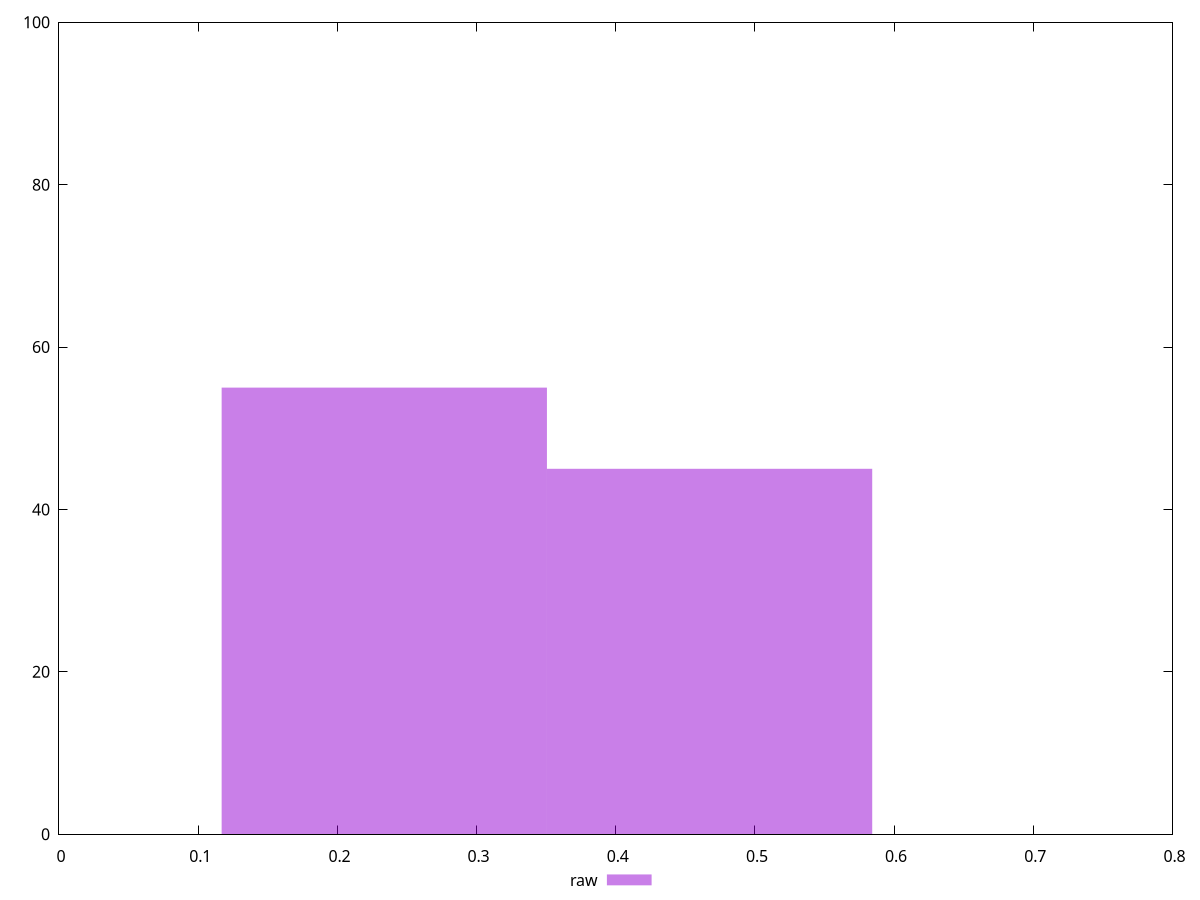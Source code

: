 reset
set terminal svg size 640, 490 enhanced background rgb 'white'
set output "reprap/cumulative-layout-shift/samples/pages+cached+nointeractive/raw/histogram.svg"

$raw <<EOF
0.2337043747425939 55
0.4674087494851878 45
EOF

set key outside below
set boxwidth 0.2337043747425939
set yrange [0:100]
set style fill transparent solid 0.5 noborder

plot \
  $raw title "raw" with boxes, \


reset